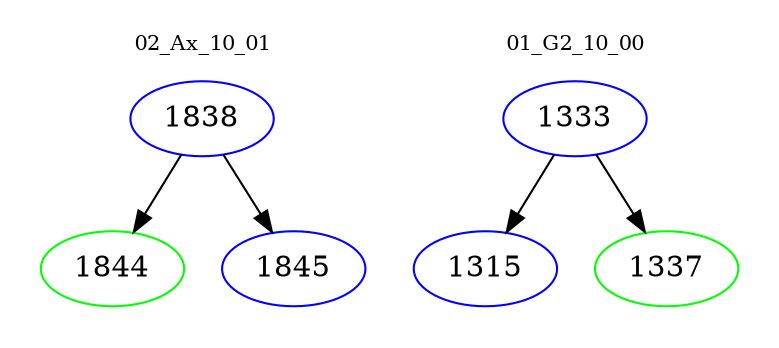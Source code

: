 digraph{
subgraph cluster_0 {
color = white
label = "02_Ax_10_01";
fontsize=10;
T0_1838 [label="1838", color="blue"]
T0_1838 -> T0_1844 [color="black"]
T0_1844 [label="1844", color="green"]
T0_1838 -> T0_1845 [color="black"]
T0_1845 [label="1845", color="blue"]
}
subgraph cluster_1 {
color = white
label = "01_G2_10_00";
fontsize=10;
T1_1333 [label="1333", color="blue"]
T1_1333 -> T1_1315 [color="black"]
T1_1315 [label="1315", color="blue"]
T1_1333 -> T1_1337 [color="black"]
T1_1337 [label="1337", color="green"]
}
}
